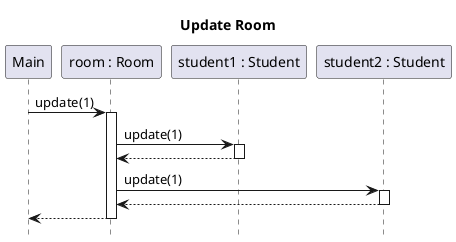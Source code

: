 @startuml room-update
title Update Room
hide footbox
autoactivate on
skinparam SequenceReferenceBackgroundColor white

participant Main
participant "room : Room" as room
participant "student1 : Student" as s1
participant "student2 : Student" as s2

Main -> room : update(1)
    room -> s1 : update(1)
    return
    room -> s2 : update(1)
    return
return

@enduml